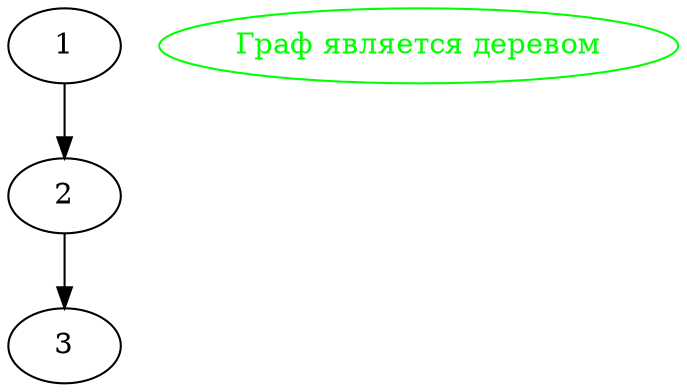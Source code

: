 digraph MissingSemicolon 
{
    1 -> 2;
    2 -> 3;
    c[color = green label = "Граф является деревом", fontcolor = green];
}